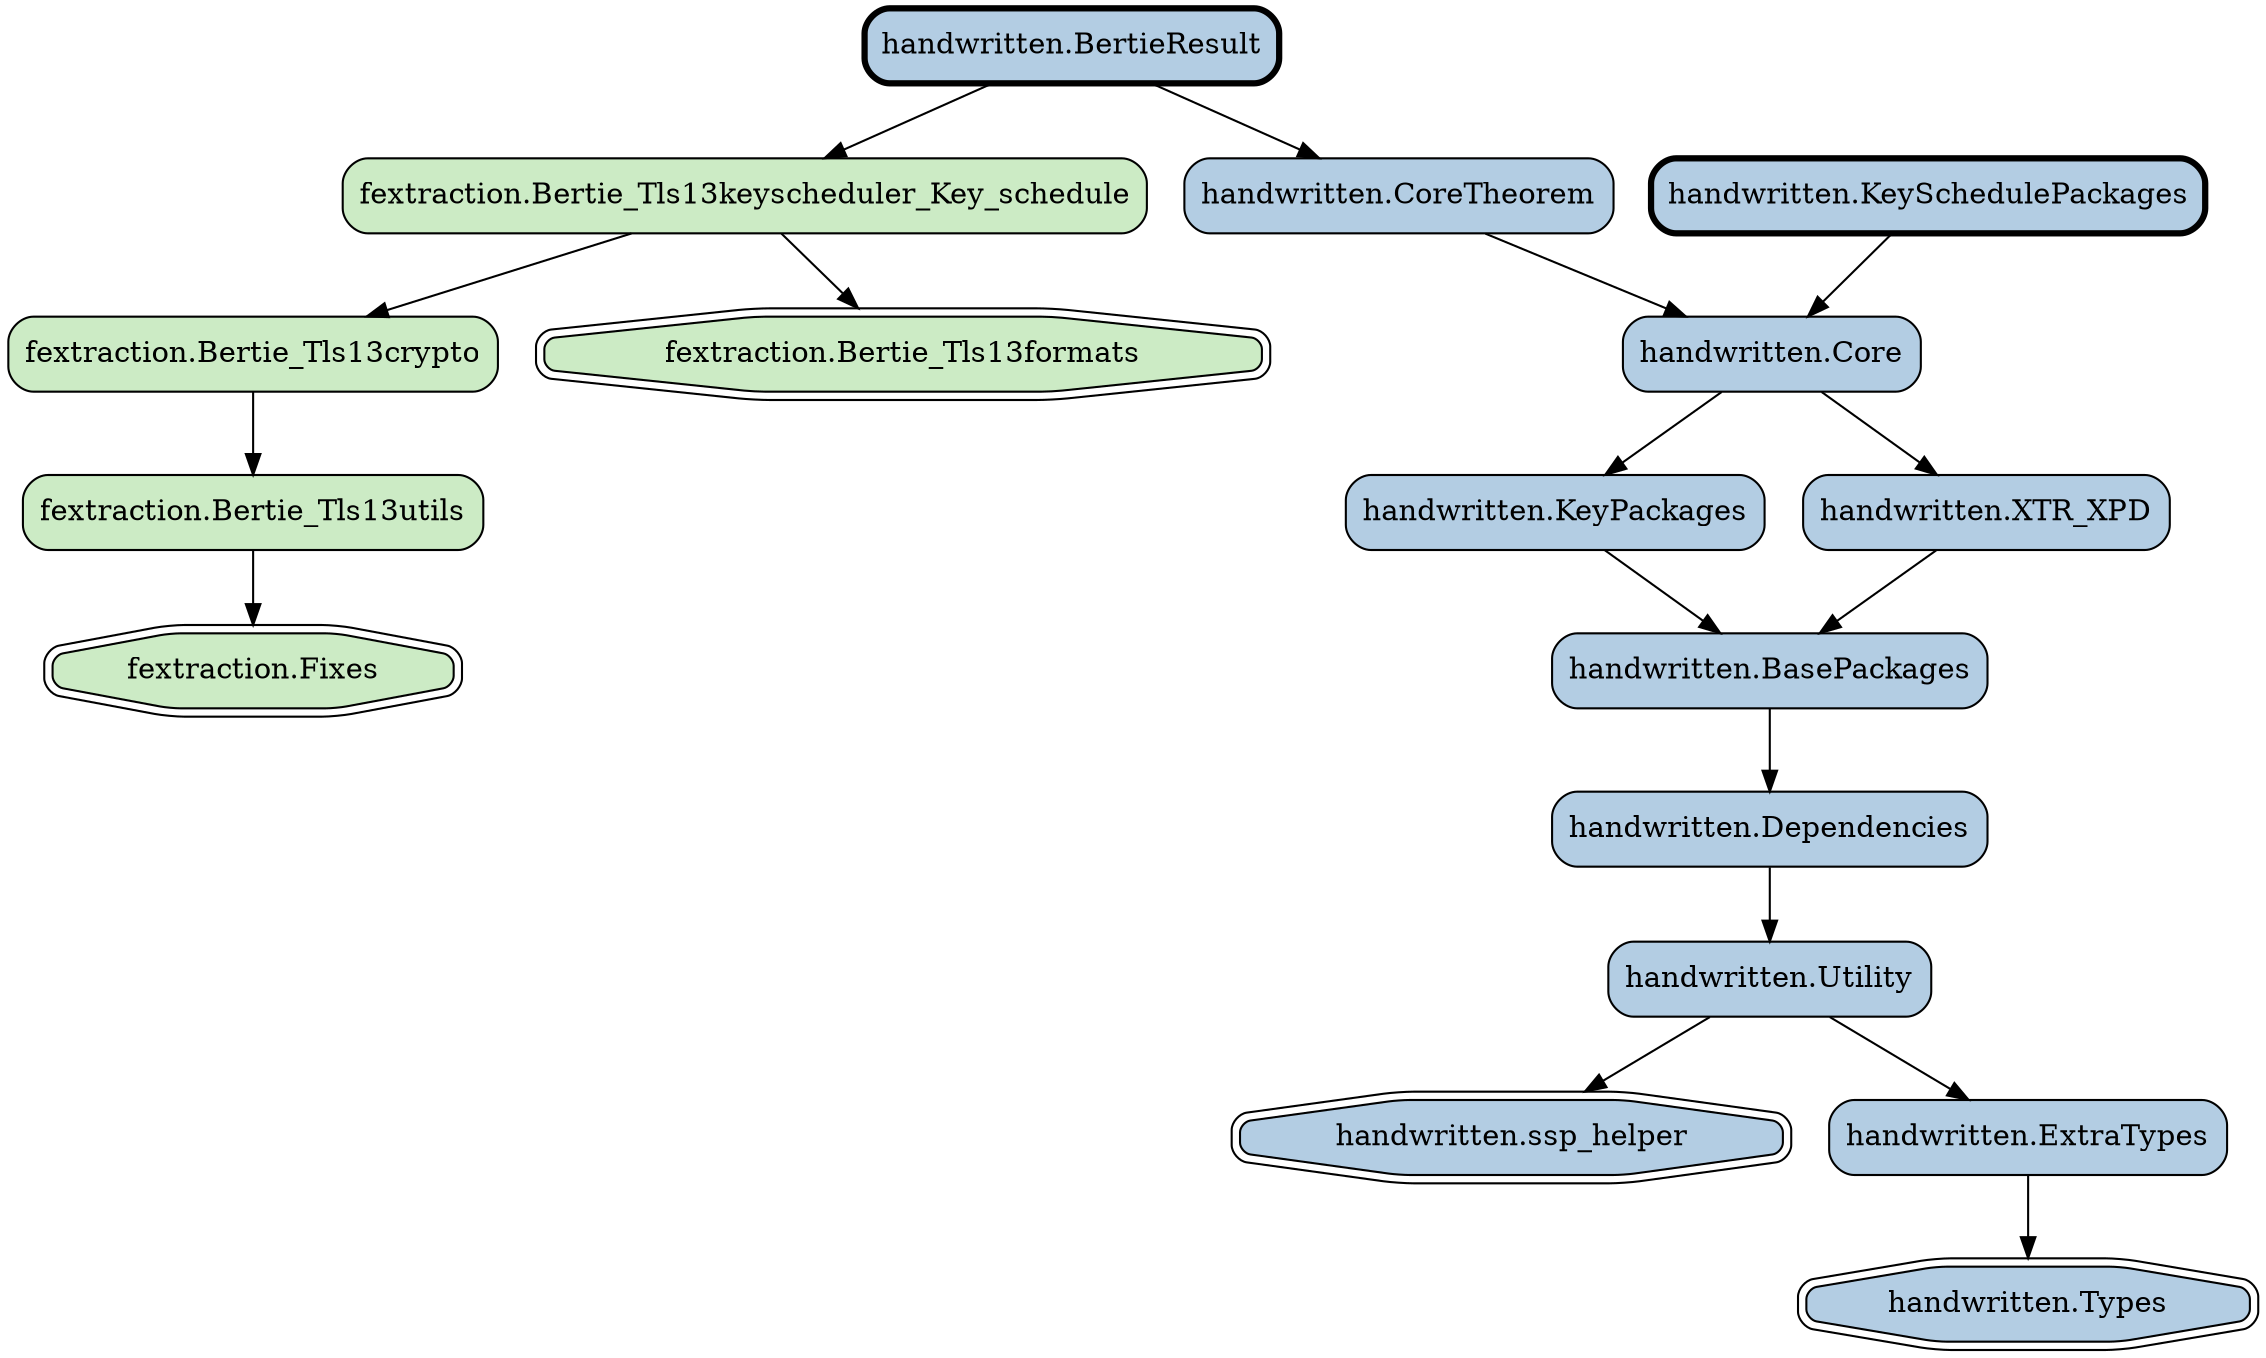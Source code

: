 digraph interval_deps {
	node [URL="https://SSProve.github.io/ssprove/\N.html",
		colorscheme=pastel19,
		shape=box,
		style="rounded,filled"
	];
	"fextraction.Fixes"	[fillcolor=3,
		shape=doubleoctagon];
	"fextraction.Bertie_Tls13utils"	[fillcolor=3];
	"fextraction.Bertie_Tls13utils" -> "fextraction.Fixes";
	"fextraction.Bertie_Tls13crypto"	[fillcolor=3];
	"fextraction.Bertie_Tls13crypto" -> "fextraction.Bertie_Tls13utils";
	"fextraction.Bertie_Tls13formats"	[fillcolor=3,
		shape=doubleoctagon];
	"fextraction.Bertie_Tls13keyscheduler_Key_schedule"	[fillcolor=3];
	"fextraction.Bertie_Tls13keyscheduler_Key_schedule" -> "fextraction.Bertie_Tls13crypto";
	"fextraction.Bertie_Tls13keyscheduler_Key_schedule" -> "fextraction.Bertie_Tls13formats";
	"handwritten.ssp_helper"	[fillcolor=2,
		shape=doubleoctagon];
	"handwritten.Types"	[fillcolor=2,
		shape=doubleoctagon];
	"handwritten.ExtraTypes"	[fillcolor=2];
	"handwritten.ExtraTypes" -> "handwritten.Types";
	"handwritten.Utility"	[fillcolor=2];
	"handwritten.Utility" -> "handwritten.ssp_helper";
	"handwritten.Utility" -> "handwritten.ExtraTypes";
	"handwritten.Dependencies"	[fillcolor=2];
	"handwritten.Dependencies" -> "handwritten.Utility";
	"handwritten.BasePackages"	[fillcolor=2];
	"handwritten.BasePackages" -> "handwritten.Dependencies";
	"handwritten.KeyPackages"	[fillcolor=2];
	"handwritten.KeyPackages" -> "handwritten.BasePackages";
	"handwritten.XTR_XPD"	[fillcolor=2];
	"handwritten.XTR_XPD" -> "handwritten.BasePackages";
	"handwritten.Core"	[fillcolor=2];
	"handwritten.Core" -> "handwritten.KeyPackages";
	"handwritten.Core" -> "handwritten.XTR_XPD";
	"handwritten.KeySchedulePackages"	[fillcolor=2,
		penwidth=3];
	"handwritten.KeySchedulePackages" -> "handwritten.Core";
	"handwritten.CoreTheorem"	[fillcolor=2];
	"handwritten.CoreTheorem" -> "handwritten.Core";
	"handwritten.BertieResult"	[fillcolor=2,
		penwidth=3];
	"handwritten.BertieResult" -> "fextraction.Bertie_Tls13keyscheduler_Key_schedule";
	"handwritten.BertieResult" -> "handwritten.CoreTheorem";
}
